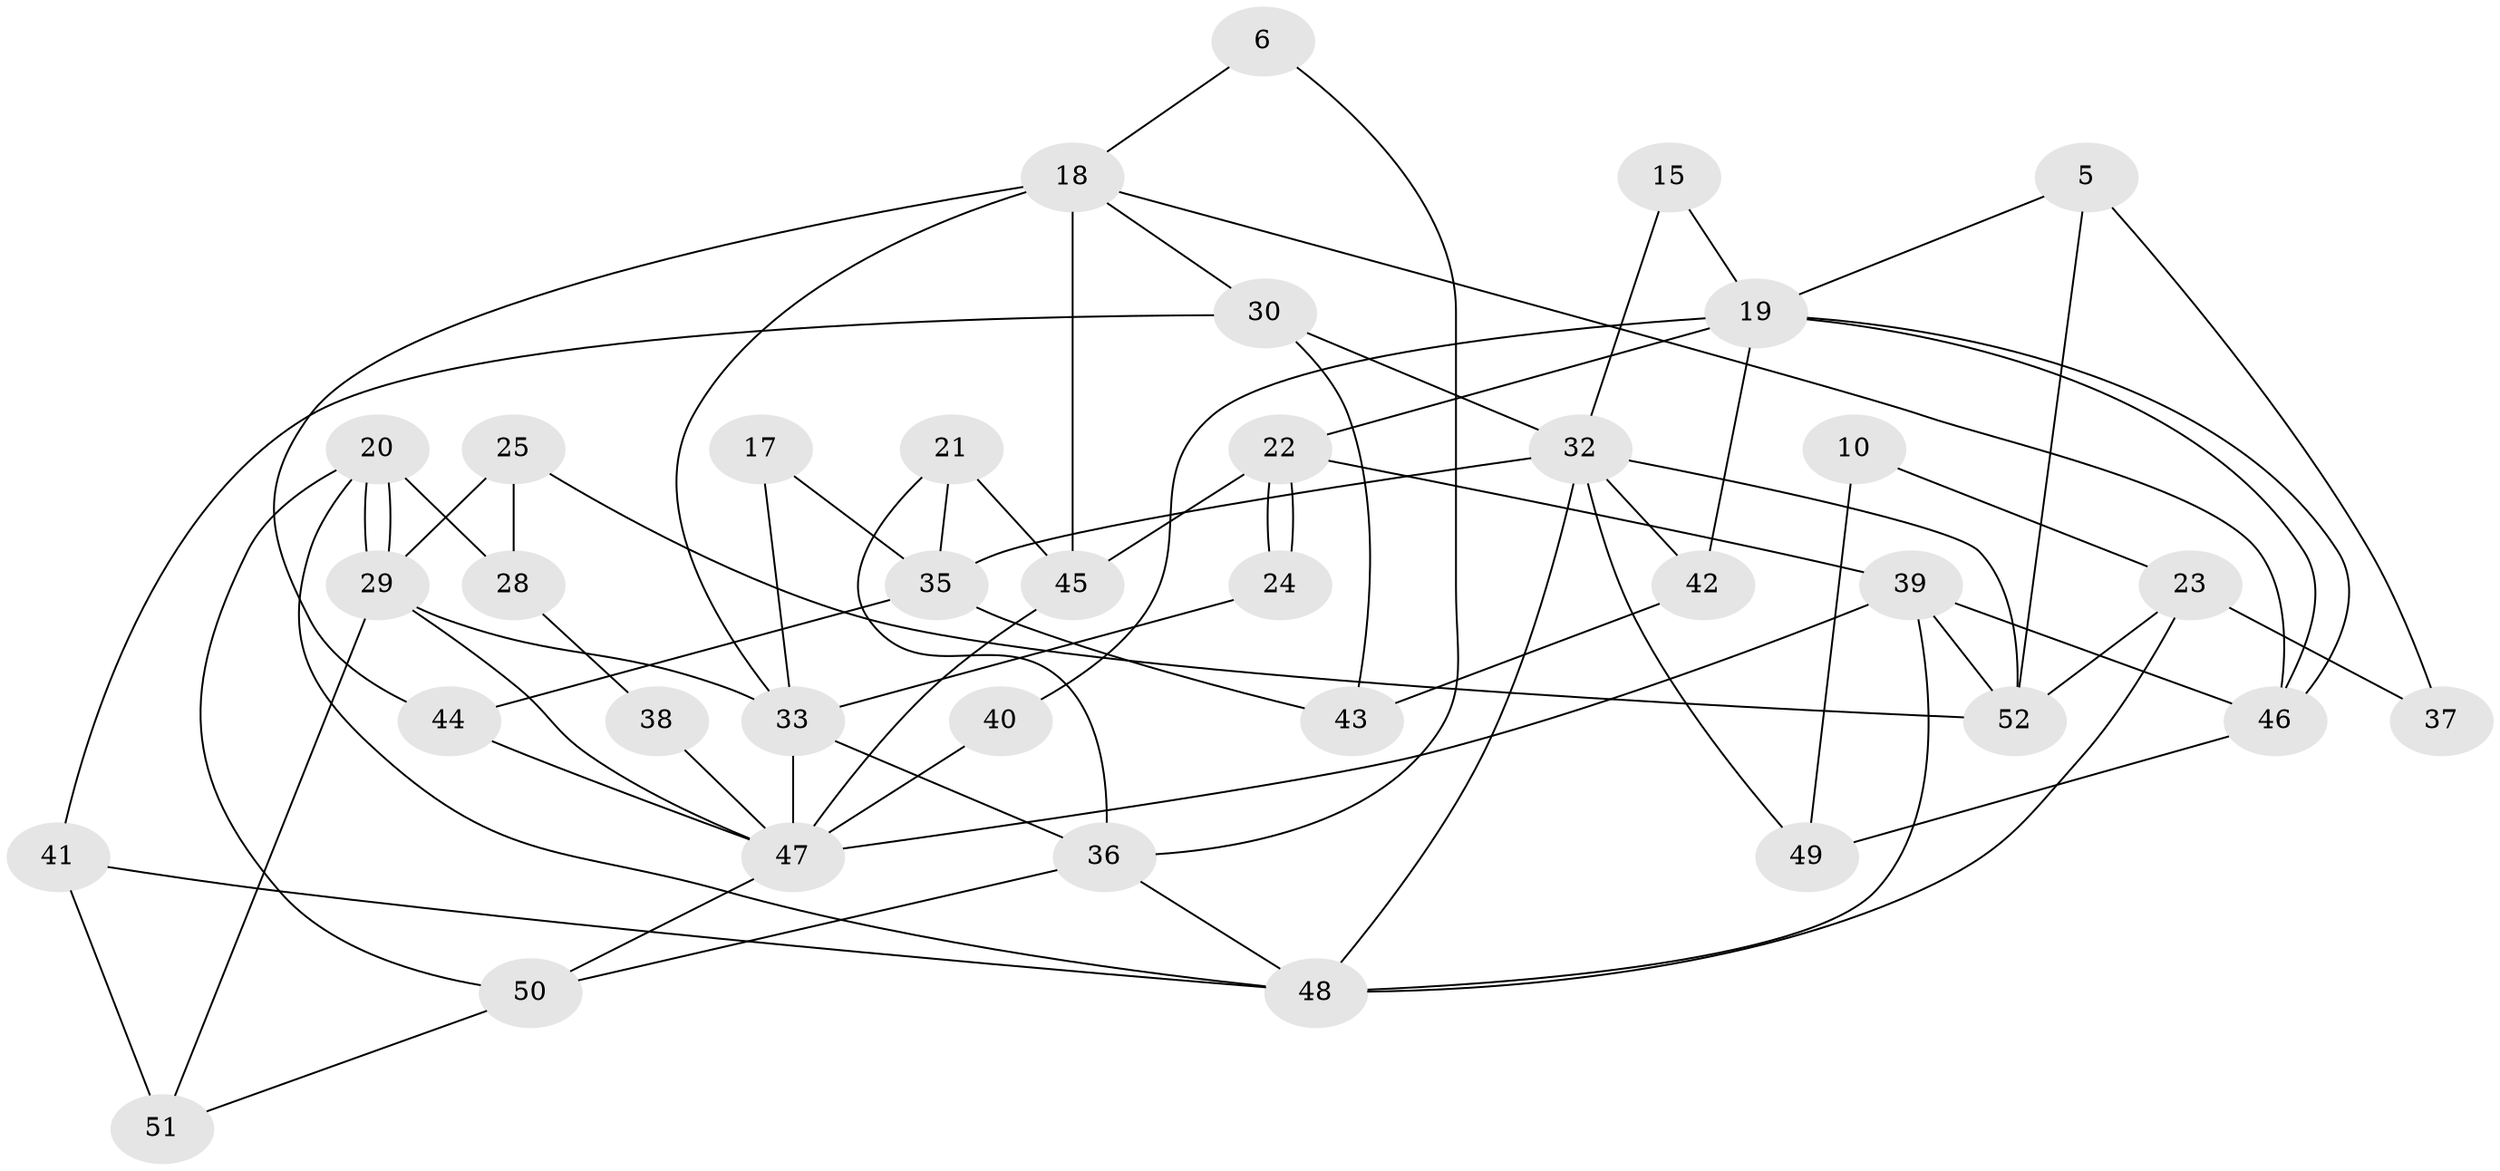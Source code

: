 // original degree distribution, {3: 0.25, 4: 0.19230769230769232, 2: 0.21153846153846154, 5: 0.17307692307692307, 6: 0.09615384615384616, 10: 0.019230769230769232, 7: 0.038461538461538464, 8: 0.019230769230769232}
// Generated by graph-tools (version 1.1) at 2025/53/03/04/25 21:53:46]
// undirected, 36 vertices, 72 edges
graph export_dot {
graph [start="1"]
  node [color=gray90,style=filled];
  5;
  6;
  10;
  15;
  17;
  18 [super="+8"];
  19;
  20;
  21 [super="+9"];
  22;
  23;
  24;
  25;
  28;
  29;
  30;
  32 [super="+26"];
  33 [super="+2+12+31"];
  35;
  36 [super="+27"];
  37;
  38;
  39 [super="+1"];
  40 [super="+14"];
  41;
  42 [super="+16+34"];
  43;
  44;
  45;
  46;
  47 [super="+11"];
  48 [super="+3"];
  49 [super="+7"];
  50 [super="+4"];
  51;
  52;
  5 -- 19;
  5 -- 52;
  5 -- 37;
  6 -- 18;
  6 -- 36;
  10 -- 23;
  10 -- 49;
  15 -- 19;
  15 -- 32;
  17 -- 35;
  17 -- 33;
  18 -- 45 [weight=2];
  18 -- 33 [weight=2];
  18 -- 44 [weight=2];
  18 -- 30;
  18 -- 46;
  19 -- 46;
  19 -- 46;
  19 -- 40 [weight=2];
  19 -- 22;
  19 -- 42 [weight=3];
  20 -- 29;
  20 -- 29;
  20 -- 28;
  20 -- 48;
  20 -- 50;
  21 -- 45 [weight=2];
  21 -- 35;
  21 -- 36;
  22 -- 24;
  22 -- 24;
  22 -- 39;
  22 -- 45;
  23 -- 52;
  23 -- 48;
  23 -- 37;
  24 -- 33;
  25 -- 29;
  25 -- 52;
  25 -- 28;
  28 -- 38;
  29 -- 47;
  29 -- 51;
  29 -- 33;
  30 -- 43;
  30 -- 41;
  30 -- 32;
  32 -- 42 [weight=2];
  32 -- 35;
  32 -- 48 [weight=2];
  32 -- 49;
  32 -- 52;
  33 -- 36 [weight=2];
  33 -- 47 [weight=2];
  35 -- 44;
  35 -- 43;
  36 -- 48 [weight=2];
  36 -- 50;
  38 -- 47;
  39 -- 48;
  39 -- 52;
  39 -- 47;
  39 -- 46;
  40 -- 47 [weight=2];
  41 -- 48;
  41 -- 51;
  42 -- 43;
  44 -- 47;
  45 -- 47 [weight=2];
  46 -- 49 [weight=2];
  47 -- 50;
  50 -- 51;
}
